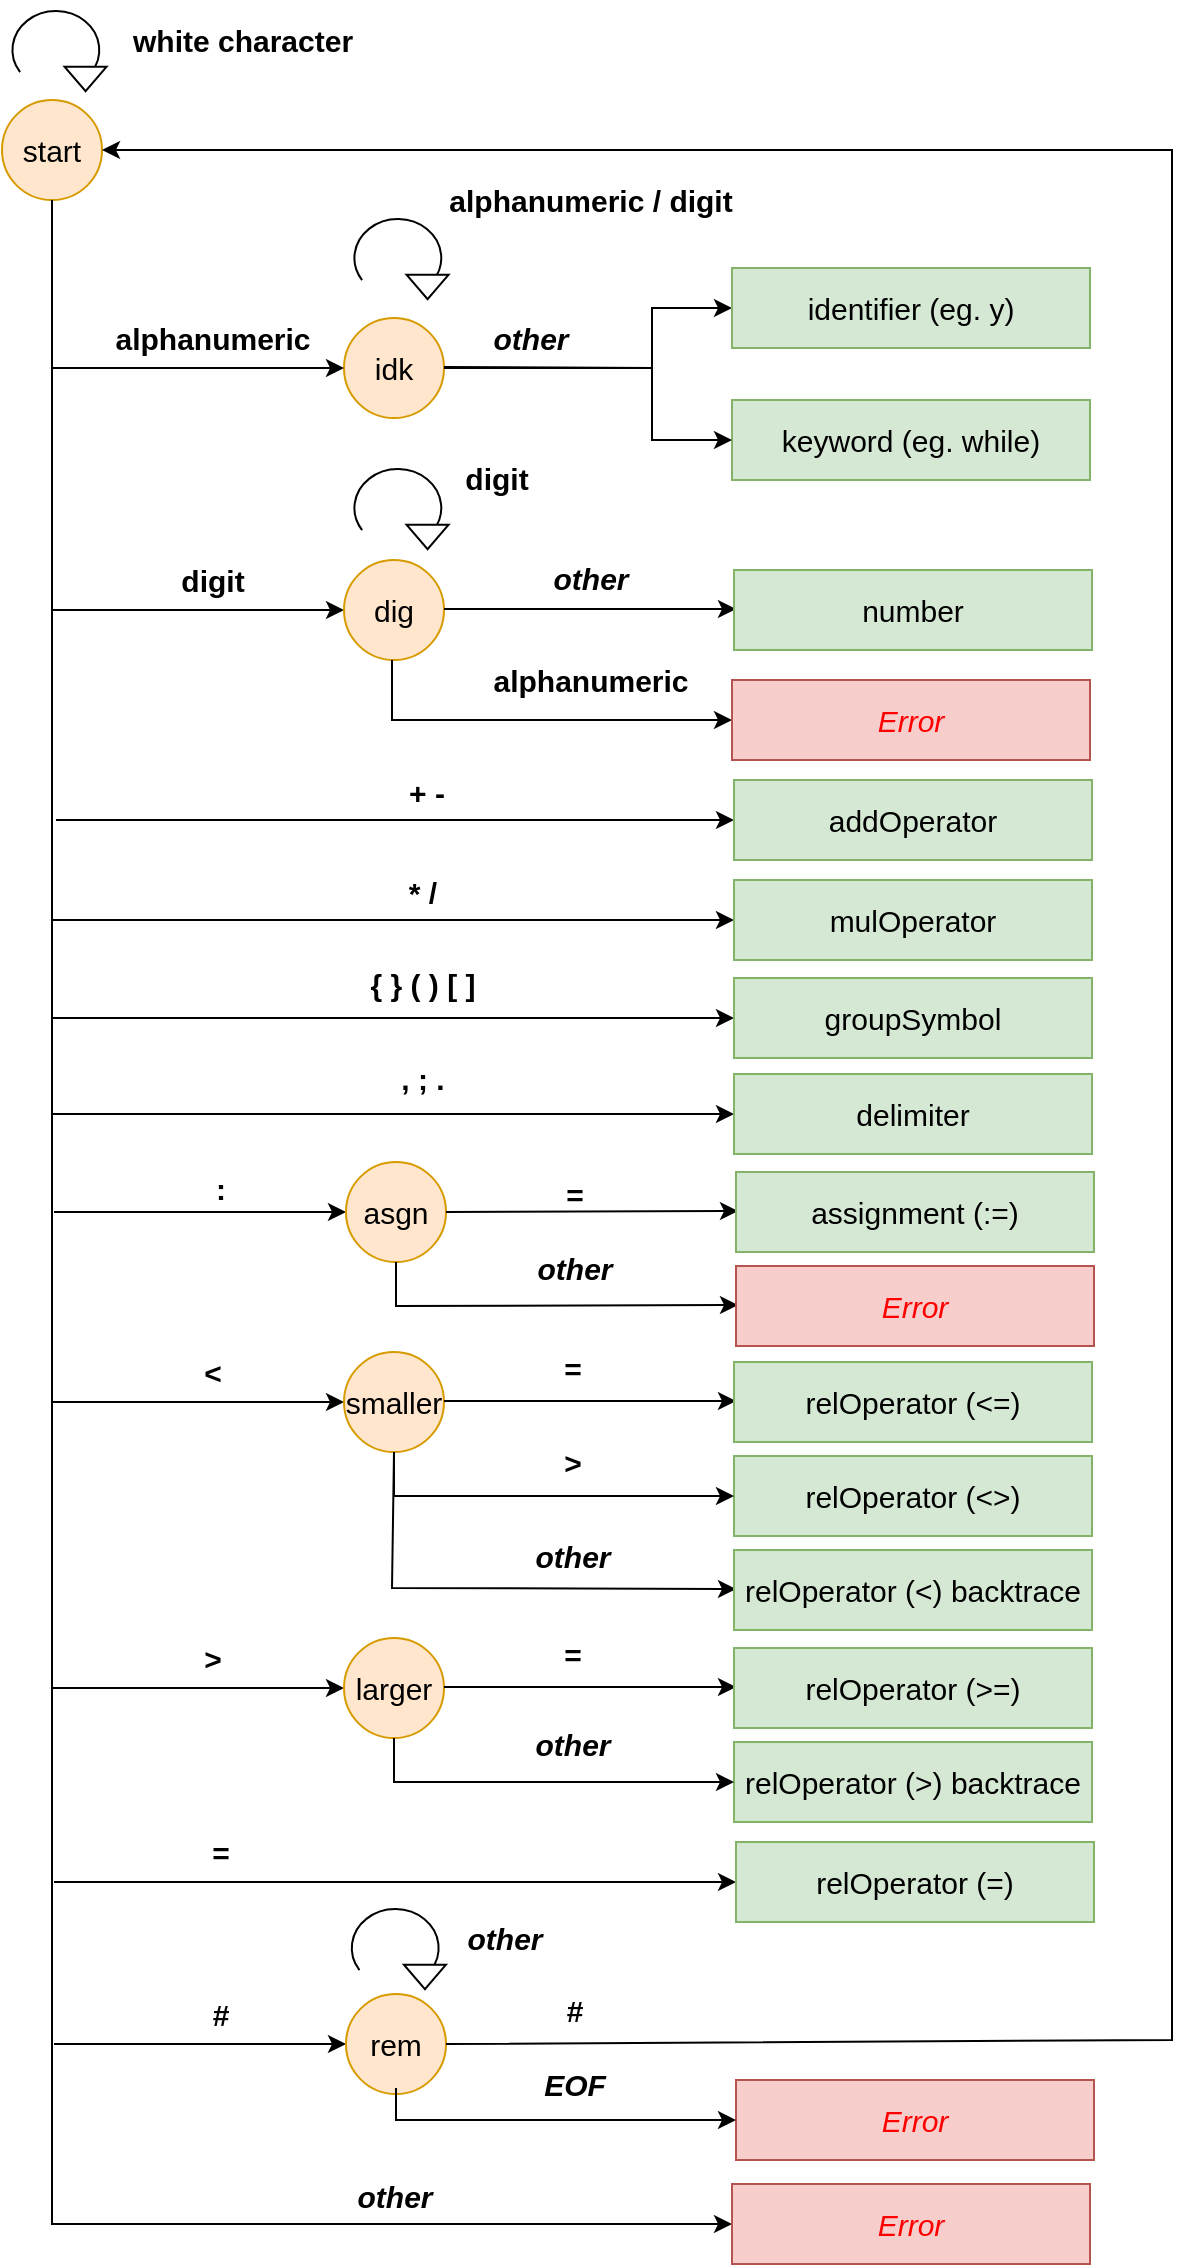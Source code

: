 <mxfile version="16.6.6" type="device"><diagram id="XIQJqAr75WNODRQgN0nJ" name="Page-1"><mxGraphModel dx="780" dy="1112" grid="1" gridSize="10" guides="1" tooltips="1" connect="1" arrows="1" fold="1" page="1" pageScale="1" pageWidth="827" pageHeight="1169" math="0" shadow="0"><root><mxCell id="0"/><mxCell id="1" parent="0"/><mxCell id="dtUbARlH5G4TMJ-PRlZ0-1" value="&lt;font style=&quot;font-size: 15px&quot;&gt;start&lt;/font&gt;" style="ellipse;whiteSpace=wrap;html=1;aspect=fixed;fillColor=#ffe6cc;strokeColor=#d79b00;" parent="1" vertex="1"><mxGeometry x="95" y="60" width="50" height="50" as="geometry"/></mxCell><mxCell id="dtUbARlH5G4TMJ-PRlZ0-8" value="" style="group" parent="1" vertex="1" connectable="0"><mxGeometry x="105" y="10" width="40" height="50" as="geometry"/></mxCell><mxCell id="dtUbARlH5G4TMJ-PRlZ0-4" value="" style="verticalLabelPosition=bottom;verticalAlign=top;html=1;shape=mxgraph.basic.arc;startAngle=0.404;endAngle=0.1;strokeWidth=1;fillColor=default;rotation=90;" parent="dtUbARlH5G4TMJ-PRlZ0-8" vertex="1"><mxGeometry x="-2.564" y="3.289" width="38.974" height="43.421" as="geometry"/></mxCell><mxCell id="dtUbARlH5G4TMJ-PRlZ0-6" value="" style="triangle;whiteSpace=wrap;html=1;strokeWidth=1;fillColor=default;rotation=90;" parent="dtUbARlH5G4TMJ-PRlZ0-8" vertex="1"><mxGeometry x="25.641" y="28.947" width="12.308" height="21.053" as="geometry"/></mxCell><mxCell id="dtUbARlH5G4TMJ-PRlZ0-9" value="&lt;b&gt;white character&lt;/b&gt;" style="text;html=1;resizable=0;autosize=1;align=center;verticalAlign=middle;points=[];fillColor=none;strokeColor=none;rounded=0;fontSize=15;" parent="1" vertex="1"><mxGeometry x="150" y="20" width="130" height="20" as="geometry"/></mxCell><mxCell id="dtUbARlH5G4TMJ-PRlZ0-11" value="&lt;span style=&quot;font-size: 15px&quot;&gt;idk&lt;/span&gt;" style="ellipse;whiteSpace=wrap;html=1;aspect=fixed;fillColor=#ffe6cc;strokeColor=#d79b00;" parent="1" vertex="1"><mxGeometry x="266" y="169" width="50" height="50" as="geometry"/></mxCell><mxCell id="dtUbARlH5G4TMJ-PRlZ0-12" value="" style="group" parent="1" vertex="1" connectable="0"><mxGeometry x="276" y="109" width="40" height="50" as="geometry"/></mxCell><mxCell id="dtUbARlH5G4TMJ-PRlZ0-13" value="" style="verticalLabelPosition=bottom;verticalAlign=top;html=1;shape=mxgraph.basic.arc;startAngle=0.404;endAngle=0.1;strokeWidth=1;fillColor=default;rotation=90;" parent="dtUbARlH5G4TMJ-PRlZ0-12" vertex="1"><mxGeometry x="-2.564" y="8.289" width="38.974" height="43.421" as="geometry"/></mxCell><mxCell id="dtUbARlH5G4TMJ-PRlZ0-14" value="" style="triangle;whiteSpace=wrap;html=1;strokeWidth=1;fillColor=default;rotation=90;" parent="dtUbARlH5G4TMJ-PRlZ0-12" vertex="1"><mxGeometry x="25.641" y="33.947" width="12.308" height="21.053" as="geometry"/></mxCell><mxCell id="dtUbARlH5G4TMJ-PRlZ0-15" value="&lt;b&gt;alphanumeric / digit&lt;/b&gt;" style="text;html=1;resizable=0;autosize=1;align=center;verticalAlign=middle;points=[];fillColor=none;strokeColor=none;rounded=0;fontSize=15;" parent="1" vertex="1"><mxGeometry x="308.5" y="100" width="160" height="20" as="geometry"/></mxCell><mxCell id="dtUbARlH5G4TMJ-PRlZ0-16" value="" style="endArrow=classic;html=1;rounded=0;fontSize=15;entryX=0;entryY=0.5;entryDx=0;entryDy=0;endFill=1;" parent="1" target="dtUbARlH5G4TMJ-PRlZ0-11" edge="1"><mxGeometry width="50" height="50" relative="1" as="geometry"><mxPoint x="120" y="194" as="sourcePoint"/><mxPoint x="420" y="574" as="targetPoint"/></mxGeometry></mxCell><mxCell id="dtUbARlH5G4TMJ-PRlZ0-17" value="&lt;b&gt;alphanumeric&lt;/b&gt;" style="text;html=1;resizable=0;autosize=1;align=center;verticalAlign=middle;points=[];fillColor=none;strokeColor=none;rounded=0;fontSize=15;" parent="1" vertex="1"><mxGeometry x="145" y="169" width="110" height="20" as="geometry"/></mxCell><mxCell id="dtUbARlH5G4TMJ-PRlZ0-18" value="" style="endArrow=classic;html=1;rounded=0;fontSize=15;entryX=0;entryY=0.5;entryDx=0;entryDy=0;strokeColor=default;endFill=1;" parent="1" target="dtUbARlH5G4TMJ-PRlZ0-19" edge="1"><mxGeometry width="50" height="50" relative="1" as="geometry"><mxPoint x="316" y="193.5" as="sourcePoint"/><mxPoint x="400" y="194" as="targetPoint"/><Array as="points"><mxPoint x="420" y="194"/><mxPoint x="420" y="164"/></Array></mxGeometry></mxCell><mxCell id="dtUbARlH5G4TMJ-PRlZ0-19" value="identifier (eg. y)" style="rounded=0;whiteSpace=wrap;html=1;fontSize=15;strokeWidth=1;fillColor=#d5e8d4;strokeColor=#82b366;" parent="1" vertex="1"><mxGeometry x="460" y="144" width="179" height="40" as="geometry"/></mxCell><mxCell id="dtUbARlH5G4TMJ-PRlZ0-35" value="" style="endArrow=classic;html=1;rounded=0;fontSize=15;entryX=0;entryY=0.5;entryDx=0;entryDy=0;endFill=1;" parent="1" edge="1"><mxGeometry width="50" height="50" relative="1" as="geometry"><mxPoint x="120" y="315" as="sourcePoint"/><mxPoint x="266" y="315" as="targetPoint"/></mxGeometry></mxCell><mxCell id="dtUbARlH5G4TMJ-PRlZ0-36" value="&lt;font style=&quot;font-size: 15px&quot;&gt;dig&lt;/font&gt;" style="ellipse;whiteSpace=wrap;html=1;aspect=fixed;fillColor=#ffe6cc;strokeColor=#d79b00;" parent="1" vertex="1"><mxGeometry x="266" y="290" width="50" height="50" as="geometry"/></mxCell><mxCell id="dtUbARlH5G4TMJ-PRlZ0-37" value="" style="group" parent="1" vertex="1" connectable="0"><mxGeometry x="276" y="239" width="40" height="50" as="geometry"/></mxCell><mxCell id="dtUbARlH5G4TMJ-PRlZ0-38" value="" style="verticalLabelPosition=bottom;verticalAlign=top;html=1;shape=mxgraph.basic.arc;startAngle=0.404;endAngle=0.1;strokeWidth=1;fillColor=default;rotation=90;" parent="dtUbARlH5G4TMJ-PRlZ0-37" vertex="1"><mxGeometry x="-2.564" y="3.289" width="38.974" height="43.421" as="geometry"/></mxCell><mxCell id="dtUbARlH5G4TMJ-PRlZ0-39" value="" style="triangle;whiteSpace=wrap;html=1;strokeWidth=1;fillColor=default;rotation=90;" parent="dtUbARlH5G4TMJ-PRlZ0-37" vertex="1"><mxGeometry x="25.641" y="28.947" width="12.308" height="21.053" as="geometry"/></mxCell><mxCell id="dtUbARlH5G4TMJ-PRlZ0-40" value="&lt;b&gt;digit&lt;/b&gt;" style="text;html=1;resizable=0;autosize=1;align=center;verticalAlign=middle;points=[];fillColor=none;strokeColor=none;rounded=0;fontSize=15;" parent="1" vertex="1"><mxGeometry x="317" y="239" width="50" height="20" as="geometry"/></mxCell><mxCell id="dtUbARlH5G4TMJ-PRlZ0-41" value="" style="endArrow=classic;html=1;rounded=0;fontSize=15;entryX=0;entryY=0.5;entryDx=0;entryDy=0;endFill=1;" parent="1" edge="1"><mxGeometry width="50" height="50" relative="1" as="geometry"><mxPoint x="316" y="314.5" as="sourcePoint"/><mxPoint x="462" y="314.5" as="targetPoint"/></mxGeometry></mxCell><mxCell id="dtUbARlH5G4TMJ-PRlZ0-42" value="number" style="rounded=0;whiteSpace=wrap;html=1;fontSize=15;strokeWidth=1;fillColor=#d5e8d4;strokeColor=#82b366;" parent="1" vertex="1"><mxGeometry x="461" y="295" width="179" height="40" as="geometry"/></mxCell><mxCell id="dtUbARlH5G4TMJ-PRlZ0-43" value="&lt;b&gt;digit&lt;/b&gt;" style="text;html=1;resizable=0;autosize=1;align=center;verticalAlign=middle;points=[];fillColor=none;strokeColor=none;rounded=0;fontSize=15;" parent="1" vertex="1"><mxGeometry x="175" y="290" width="50" height="20" as="geometry"/></mxCell><mxCell id="dtUbARlH5G4TMJ-PRlZ0-44" value="" style="endArrow=classic;html=1;rounded=0;fontSize=15;entryX=0;entryY=0.5;entryDx=0;entryDy=0;endFill=1;" parent="1" target="dtUbARlH5G4TMJ-PRlZ0-45" edge="1"><mxGeometry width="50" height="50" relative="1" as="geometry"><mxPoint x="122" y="420" as="sourcePoint"/><mxPoint x="268" y="420" as="targetPoint"/></mxGeometry></mxCell><mxCell id="dtUbARlH5G4TMJ-PRlZ0-45" value="addOperator" style="rounded=0;whiteSpace=wrap;html=1;fontSize=15;strokeWidth=1;fillColor=#d5e8d4;strokeColor=#82b366;" parent="1" vertex="1"><mxGeometry x="461" y="400" width="179" height="40" as="geometry"/></mxCell><mxCell id="dtUbARlH5G4TMJ-PRlZ0-46" value="&lt;b&gt;+&amp;nbsp;-&lt;/b&gt;" style="text;html=1;resizable=0;autosize=1;align=center;verticalAlign=middle;points=[];fillColor=none;strokeColor=none;rounded=0;fontSize=15;" parent="1" vertex="1"><mxGeometry x="292" y="396" width="30" height="20" as="geometry"/></mxCell><mxCell id="dtUbARlH5G4TMJ-PRlZ0-50" value="" style="endArrow=classic;html=1;rounded=0;fontSize=15;entryX=0;entryY=0.5;entryDx=0;entryDy=0;endFill=1;" parent="1" target="dtUbARlH5G4TMJ-PRlZ0-51" edge="1"><mxGeometry width="50" height="50" relative="1" as="geometry"><mxPoint x="120" y="470" as="sourcePoint"/><mxPoint x="266" y="470" as="targetPoint"/></mxGeometry></mxCell><mxCell id="dtUbARlH5G4TMJ-PRlZ0-51" value="mulOperator" style="rounded=0;whiteSpace=wrap;html=1;fontSize=15;strokeWidth=1;fillColor=#d5e8d4;strokeColor=#82b366;" parent="1" vertex="1"><mxGeometry x="461" y="450" width="179" height="40" as="geometry"/></mxCell><mxCell id="dtUbARlH5G4TMJ-PRlZ0-52" value="&lt;b&gt;* /&lt;/b&gt;" style="text;html=1;resizable=0;autosize=1;align=center;verticalAlign=middle;points=[];fillColor=none;strokeColor=none;rounded=0;fontSize=15;" parent="1" vertex="1"><mxGeometry x="290" y="446" width="30" height="20" as="geometry"/></mxCell><mxCell id="dtUbARlH5G4TMJ-PRlZ0-53" value="" style="endArrow=classic;html=1;rounded=0;fontSize=15;entryX=0;entryY=0.5;entryDx=0;entryDy=0;endFill=1;" parent="1" target="dtUbARlH5G4TMJ-PRlZ0-54" edge="1"><mxGeometry width="50" height="50" relative="1" as="geometry"><mxPoint x="120" y="519" as="sourcePoint"/><mxPoint x="266" y="519" as="targetPoint"/></mxGeometry></mxCell><mxCell id="dtUbARlH5G4TMJ-PRlZ0-54" value="groupSymbol" style="rounded=0;whiteSpace=wrap;html=1;fontSize=15;strokeWidth=1;fillColor=#d5e8d4;strokeColor=#82b366;" parent="1" vertex="1"><mxGeometry x="461" y="499" width="179" height="40" as="geometry"/></mxCell><mxCell id="dtUbARlH5G4TMJ-PRlZ0-55" value="&lt;b&gt;{ } ( ) [ ]&lt;/b&gt;" style="text;html=1;resizable=0;autosize=1;align=center;verticalAlign=middle;points=[];fillColor=none;strokeColor=none;rounded=0;fontSize=15;" parent="1" vertex="1"><mxGeometry x="270" y="492" width="70" height="20" as="geometry"/></mxCell><mxCell id="dtUbARlH5G4TMJ-PRlZ0-56" value="" style="endArrow=classic;html=1;rounded=0;fontSize=15;entryX=0;entryY=0.5;entryDx=0;entryDy=0;endFill=1;" parent="1" target="dtUbARlH5G4TMJ-PRlZ0-57" edge="1"><mxGeometry width="50" height="50" relative="1" as="geometry"><mxPoint x="120" y="567" as="sourcePoint"/><mxPoint x="266" y="567" as="targetPoint"/></mxGeometry></mxCell><mxCell id="dtUbARlH5G4TMJ-PRlZ0-57" value="delimiter" style="rounded=0;whiteSpace=wrap;html=1;fontSize=15;strokeWidth=1;fillColor=#d5e8d4;strokeColor=#82b366;" parent="1" vertex="1"><mxGeometry x="461" y="547" width="179" height="40" as="geometry"/></mxCell><mxCell id="dtUbARlH5G4TMJ-PRlZ0-58" value="&lt;b&gt;, ; .&lt;/b&gt;" style="text;html=1;resizable=0;autosize=1;align=center;verticalAlign=middle;points=[];fillColor=none;strokeColor=none;rounded=0;fontSize=15;" parent="1" vertex="1"><mxGeometry x="285" y="539" width="40" height="20" as="geometry"/></mxCell><mxCell id="dtUbARlH5G4TMJ-PRlZ0-59" value="" style="endArrow=classic;html=1;rounded=0;fontSize=15;entryX=0;entryY=0.5;entryDx=0;entryDy=0;endFill=1;" parent="1" edge="1"><mxGeometry width="50" height="50" relative="1" as="geometry"><mxPoint x="120" y="711" as="sourcePoint"/><mxPoint x="266" y="711" as="targetPoint"/></mxGeometry></mxCell><mxCell id="dtUbARlH5G4TMJ-PRlZ0-60" value="&lt;font style=&quot;font-size: 15px&quot;&gt;smaller&lt;/font&gt;" style="ellipse;whiteSpace=wrap;html=1;aspect=fixed;fillColor=#ffe6cc;strokeColor=#d79b00;" parent="1" vertex="1"><mxGeometry x="266" y="686" width="50" height="50" as="geometry"/></mxCell><mxCell id="dtUbARlH5G4TMJ-PRlZ0-65" value="" style="endArrow=classic;html=1;rounded=0;fontSize=15;entryX=0;entryY=0.5;entryDx=0;entryDy=0;endFill=1;" parent="1" edge="1"><mxGeometry width="50" height="50" relative="1" as="geometry"><mxPoint x="316" y="710.5" as="sourcePoint"/><mxPoint x="462" y="710.5" as="targetPoint"/></mxGeometry></mxCell><mxCell id="dtUbARlH5G4TMJ-PRlZ0-66" value="relOperator (&amp;lt;=)" style="rounded=0;whiteSpace=wrap;html=1;fontSize=15;strokeWidth=1;fillColor=#d5e8d4;strokeColor=#82b366;" parent="1" vertex="1"><mxGeometry x="461" y="691" width="179" height="40" as="geometry"/></mxCell><mxCell id="dtUbARlH5G4TMJ-PRlZ0-67" value="&lt;b&gt;&amp;lt;&lt;/b&gt;" style="text;html=1;resizable=0;autosize=1;align=center;verticalAlign=middle;points=[];fillColor=none;strokeColor=none;rounded=0;fontSize=15;" parent="1" vertex="1"><mxGeometry x="190" y="686" width="20" height="20" as="geometry"/></mxCell><mxCell id="dtUbARlH5G4TMJ-PRlZ0-68" value="&lt;b&gt;=&lt;/b&gt;" style="text;html=1;resizable=0;autosize=1;align=center;verticalAlign=middle;points=[];fillColor=none;strokeColor=none;rounded=0;fontSize=15;" parent="1" vertex="1"><mxGeometry x="370" y="684" width="20" height="20" as="geometry"/></mxCell><mxCell id="dtUbARlH5G4TMJ-PRlZ0-70" value="relOperator (&amp;lt;&amp;gt;)" style="rounded=0;whiteSpace=wrap;html=1;fontSize=15;strokeWidth=1;fillColor=#d5e8d4;strokeColor=#82b366;" parent="1" vertex="1"><mxGeometry x="461" y="738" width="179" height="40" as="geometry"/></mxCell><mxCell id="dtUbARlH5G4TMJ-PRlZ0-71" value="&lt;b&gt;&amp;gt;&lt;/b&gt;" style="text;html=1;resizable=0;autosize=1;align=center;verticalAlign=middle;points=[];fillColor=none;strokeColor=none;rounded=0;fontSize=15;" parent="1" vertex="1"><mxGeometry x="370" y="731" width="20" height="20" as="geometry"/></mxCell><mxCell id="dtUbARlH5G4TMJ-PRlZ0-72" value="" style="endArrow=classic;html=1;rounded=0;fontSize=15;entryX=0;entryY=0.5;entryDx=0;entryDy=0;exitX=0.5;exitY=1;exitDx=0;exitDy=0;endFill=1;" parent="1" source="dtUbARlH5G4TMJ-PRlZ0-60" edge="1"><mxGeometry width="50" height="50" relative="1" as="geometry"><mxPoint x="290" y="794" as="sourcePoint"/><mxPoint x="462" y="804.5" as="targetPoint"/><Array as="points"><mxPoint x="290" y="804"/></Array></mxGeometry></mxCell><mxCell id="dtUbARlH5G4TMJ-PRlZ0-73" value="relOperator (&amp;lt;) backtrace" style="rounded=0;whiteSpace=wrap;html=1;fontSize=15;strokeWidth=1;fillColor=#d5e8d4;strokeColor=#82b366;" parent="1" vertex="1"><mxGeometry x="461" y="785" width="179" height="40" as="geometry"/></mxCell><mxCell id="dtUbARlH5G4TMJ-PRlZ0-74" value="&lt;i&gt;&lt;b&gt;other&lt;/b&gt;&lt;/i&gt;" style="text;html=1;resizable=0;autosize=1;align=center;verticalAlign=middle;points=[];fillColor=none;strokeColor=none;rounded=0;fontSize=15;" parent="1" vertex="1"><mxGeometry x="355" y="778" width="50" height="20" as="geometry"/></mxCell><mxCell id="dtUbARlH5G4TMJ-PRlZ0-76" value="" style="endArrow=classic;html=1;rounded=0;fontSize=15;entryX=0;entryY=0.5;entryDx=0;entryDy=0;endFill=1;" parent="1" edge="1"><mxGeometry width="50" height="50" relative="1" as="geometry"><mxPoint x="120" y="854" as="sourcePoint"/><mxPoint x="266" y="854" as="targetPoint"/></mxGeometry></mxCell><mxCell id="dtUbARlH5G4TMJ-PRlZ0-77" value="&lt;font style=&quot;font-size: 15px&quot;&gt;larger&lt;/font&gt;" style="ellipse;whiteSpace=wrap;html=1;aspect=fixed;fillColor=#ffe6cc;strokeColor=#d79b00;" parent="1" vertex="1"><mxGeometry x="266" y="829" width="50" height="50" as="geometry"/></mxCell><mxCell id="dtUbARlH5G4TMJ-PRlZ0-78" value="" style="endArrow=classic;html=1;rounded=0;fontSize=15;entryX=0;entryY=0.5;entryDx=0;entryDy=0;endFill=1;" parent="1" edge="1"><mxGeometry width="50" height="50" relative="1" as="geometry"><mxPoint x="316" y="853.5" as="sourcePoint"/><mxPoint x="462" y="853.5" as="targetPoint"/></mxGeometry></mxCell><mxCell id="dtUbARlH5G4TMJ-PRlZ0-79" value="relOperator (&amp;gt;=)" style="rounded=0;whiteSpace=wrap;html=1;fontSize=15;strokeWidth=1;fillColor=#d5e8d4;strokeColor=#82b366;" parent="1" vertex="1"><mxGeometry x="461" y="834" width="179" height="40" as="geometry"/></mxCell><mxCell id="dtUbARlH5G4TMJ-PRlZ0-80" value="&lt;b&gt;&amp;gt;&lt;/b&gt;" style="text;html=1;resizable=0;autosize=1;align=center;verticalAlign=middle;points=[];fillColor=none;strokeColor=none;rounded=0;fontSize=15;" parent="1" vertex="1"><mxGeometry x="190" y="829" width="20" height="20" as="geometry"/></mxCell><mxCell id="dtUbARlH5G4TMJ-PRlZ0-81" value="&lt;b&gt;=&lt;/b&gt;" style="text;html=1;resizable=0;autosize=1;align=center;verticalAlign=middle;points=[];fillColor=none;strokeColor=none;rounded=0;fontSize=15;" parent="1" vertex="1"><mxGeometry x="370" y="827" width="20" height="20" as="geometry"/></mxCell><mxCell id="dtUbARlH5G4TMJ-PRlZ0-83" value="relOperator (&amp;gt;) backtrace" style="rounded=0;whiteSpace=wrap;html=1;fontSize=15;strokeWidth=1;fillColor=#d5e8d4;strokeColor=#82b366;" parent="1" vertex="1"><mxGeometry x="461" y="881" width="179" height="40" as="geometry"/></mxCell><mxCell id="dtUbARlH5G4TMJ-PRlZ0-87" value="&lt;i&gt;&lt;b&gt;other&lt;/b&gt;&lt;/i&gt;" style="text;html=1;resizable=0;autosize=1;align=center;verticalAlign=middle;points=[];fillColor=none;strokeColor=none;rounded=0;fontSize=15;" parent="1" vertex="1"><mxGeometry x="355" y="872" width="50" height="20" as="geometry"/></mxCell><mxCell id="dtUbARlH5G4TMJ-PRlZ0-89" value="" style="endArrow=classic;html=1;rounded=0;fontSize=15;entryX=0;entryY=0.5;entryDx=0;entryDy=0;endFill=1;" parent="1" edge="1" target="dtUbARlH5G4TMJ-PRlZ0-90"><mxGeometry width="50" height="50" relative="1" as="geometry"><mxPoint x="121" y="616" as="sourcePoint"/><mxPoint x="240" y="616" as="targetPoint"/></mxGeometry></mxCell><mxCell id="dtUbARlH5G4TMJ-PRlZ0-90" value="&lt;font style=&quot;font-size: 15px&quot;&gt;asgn&lt;/font&gt;" style="ellipse;whiteSpace=wrap;html=1;aspect=fixed;fillColor=#ffe6cc;strokeColor=#d79b00;" parent="1" vertex="1"><mxGeometry x="267" y="591" width="50" height="50" as="geometry"/></mxCell><mxCell id="dtUbARlH5G4TMJ-PRlZ0-91" value="" style="endArrow=classic;html=1;rounded=0;fontSize=15;entryX=0;entryY=0.5;entryDx=0;entryDy=0;exitX=1;exitY=0.5;exitDx=0;exitDy=0;endFill=1;" parent="1" edge="1" source="dtUbARlH5G4TMJ-PRlZ0-90"><mxGeometry width="50" height="50" relative="1" as="geometry"><mxPoint x="340" y="616" as="sourcePoint"/><mxPoint x="463" y="615.5" as="targetPoint"/></mxGeometry></mxCell><mxCell id="dtUbARlH5G4TMJ-PRlZ0-92" value="assignment (:=)" style="rounded=0;whiteSpace=wrap;html=1;fontSize=15;strokeWidth=1;fillColor=#d5e8d4;strokeColor=#82b366;" parent="1" vertex="1"><mxGeometry x="462" y="596" width="179" height="40" as="geometry"/></mxCell><mxCell id="dtUbARlH5G4TMJ-PRlZ0-93" value="&lt;b&gt;:&lt;/b&gt;" style="text;html=1;resizable=0;autosize=1;align=center;verticalAlign=middle;points=[];fillColor=none;strokeColor=none;rounded=0;fontSize=15;" parent="1" vertex="1"><mxGeometry x="194" y="594" width="20" height="20" as="geometry"/></mxCell><mxCell id="dtUbARlH5G4TMJ-PRlZ0-94" value="&lt;b&gt;=&lt;/b&gt;" style="text;html=1;resizable=0;autosize=1;align=center;verticalAlign=middle;points=[];fillColor=none;strokeColor=none;rounded=0;fontSize=15;" parent="1" vertex="1"><mxGeometry x="371" y="597" width="20" height="20" as="geometry"/></mxCell><mxCell id="dtUbARlH5G4TMJ-PRlZ0-95" value="" style="endArrow=classic;html=1;rounded=0;fontSize=15;entryX=0;entryY=0.5;entryDx=0;entryDy=0;endFill=1;exitX=0.5;exitY=1;exitDx=0;exitDy=0;" parent="1" edge="1" source="dtUbARlH5G4TMJ-PRlZ0-90"><mxGeometry width="50" height="50" relative="1" as="geometry"><mxPoint x="292" y="650" as="sourcePoint"/><mxPoint x="463" y="662.5" as="targetPoint"/><Array as="points"><mxPoint x="292" y="663"/></Array></mxGeometry></mxCell><mxCell id="dtUbARlH5G4TMJ-PRlZ0-96" value="&lt;i&gt;&lt;font color=&quot;#ff0000&quot;&gt;Error&lt;/font&gt;&lt;/i&gt;" style="rounded=0;whiteSpace=wrap;html=1;fontSize=15;strokeWidth=1;fillColor=#f8cecc;strokeColor=#b85450;" parent="1" vertex="1"><mxGeometry x="462" y="643" width="179" height="40" as="geometry"/></mxCell><mxCell id="dtUbARlH5G4TMJ-PRlZ0-97" value="&lt;i&gt;&lt;b&gt;other&lt;/b&gt;&lt;/i&gt;" style="text;html=1;resizable=0;autosize=1;align=center;verticalAlign=middle;points=[];fillColor=none;strokeColor=none;rounded=0;fontSize=15;" parent="1" vertex="1"><mxGeometry x="356" y="634" width="50" height="20" as="geometry"/></mxCell><mxCell id="dtUbARlH5G4TMJ-PRlZ0-99" value="" style="endArrow=classic;html=1;rounded=0;fontSize=15;entryX=0;entryY=0.5;entryDx=0;entryDy=0;endFill=1;" parent="1" edge="1"><mxGeometry width="50" height="50" relative="1" as="geometry"><mxPoint x="121" y="1032" as="sourcePoint"/><mxPoint x="267" y="1032" as="targetPoint"/></mxGeometry></mxCell><mxCell id="dtUbARlH5G4TMJ-PRlZ0-100" value="&lt;font style=&quot;font-size: 15px&quot;&gt;rem&lt;/font&gt;" style="ellipse;whiteSpace=wrap;html=1;aspect=fixed;fillColor=#ffe6cc;strokeColor=#d79b00;" parent="1" vertex="1"><mxGeometry x="267" y="1007" width="50" height="50" as="geometry"/></mxCell><mxCell id="dtUbARlH5G4TMJ-PRlZ0-101" value="" style="endArrow=classic;html=1;rounded=0;fontSize=15;entryX=1;entryY=0.5;entryDx=0;entryDy=0;exitX=1;exitY=0.5;exitDx=0;exitDy=0;endFill=1;" parent="1" source="dtUbARlH5G4TMJ-PRlZ0-100" target="dtUbARlH5G4TMJ-PRlZ0-1" edge="1"><mxGeometry width="50" height="50" relative="1" as="geometry"><mxPoint x="400" y="1150" as="sourcePoint"/><mxPoint x="440" y="740" as="targetPoint"/><Array as="points"><mxPoint x="680" y="1030"/><mxPoint x="680" y="85"/></Array></mxGeometry></mxCell><mxCell id="dtUbARlH5G4TMJ-PRlZ0-103" value="&lt;b&gt;#&lt;/b&gt;" style="text;html=1;resizable=0;autosize=1;align=center;verticalAlign=middle;points=[];fillColor=none;strokeColor=none;rounded=0;fontSize=15;" parent="1" vertex="1"><mxGeometry x="194" y="1007" width="20" height="20" as="geometry"/></mxCell><mxCell id="dtUbARlH5G4TMJ-PRlZ0-104" value="&lt;b&gt;#&lt;/b&gt;" style="text;html=1;resizable=0;autosize=1;align=center;verticalAlign=middle;points=[];fillColor=none;strokeColor=none;rounded=0;fontSize=15;" parent="1" vertex="1"><mxGeometry x="371" y="1005" width="20" height="20" as="geometry"/></mxCell><mxCell id="dtUbARlH5G4TMJ-PRlZ0-106" value="&lt;i&gt;&lt;font color=&quot;#ff0000&quot;&gt;Error&lt;/font&gt;&lt;/i&gt;" style="rounded=0;whiteSpace=wrap;html=1;fontSize=15;strokeWidth=1;fillColor=#f8cecc;strokeColor=#b85450;" parent="1" vertex="1"><mxGeometry x="462" y="1050" width="179" height="40" as="geometry"/></mxCell><mxCell id="dtUbARlH5G4TMJ-PRlZ0-107" value="&lt;i&gt;&lt;b&gt;EOF&lt;/b&gt;&lt;/i&gt;" style="text;html=1;resizable=0;autosize=1;align=center;verticalAlign=middle;points=[];fillColor=none;strokeColor=none;rounded=0;fontSize=15;" parent="1" vertex="1"><mxGeometry x="356" y="1042" width="50" height="20" as="geometry"/></mxCell><mxCell id="dtUbARlH5G4TMJ-PRlZ0-108" value="" style="endArrow=none;html=1;rounded=0;fontSize=15;exitX=0;exitY=0.5;exitDx=0;exitDy=0;endFill=0;startArrow=classic;startFill=1;entryX=0.5;entryY=1;entryDx=0;entryDy=0;" parent="1" source="dtUbARlH5G4TMJ-PRlZ0-106" edge="1"><mxGeometry width="50" height="50" relative="1" as="geometry"><mxPoint x="292" y="1070" as="sourcePoint"/><mxPoint x="292" y="1054" as="targetPoint"/><Array as="points"><mxPoint x="292" y="1070"/></Array></mxGeometry></mxCell><mxCell id="dtUbARlH5G4TMJ-PRlZ0-109" value="" style="group" parent="1" vertex="1" connectable="0"><mxGeometry x="274.68" y="977" width="42.321" height="50" as="geometry"/></mxCell><mxCell id="dtUbARlH5G4TMJ-PRlZ0-112" value="" style="group" parent="dtUbARlH5G4TMJ-PRlZ0-109" vertex="1" connectable="0"><mxGeometry x="-4.787" y="-12.487" width="47.109" height="40.115" as="geometry"/></mxCell><mxCell id="dtUbARlH5G4TMJ-PRlZ0-110" value="" style="verticalLabelPosition=bottom;verticalAlign=top;html=1;shape=mxgraph.basic.arc;startAngle=0.404;endAngle=0.1;strokeWidth=1;fillColor=default;rotation=90;" parent="dtUbARlH5G4TMJ-PRlZ0-112" vertex="1"><mxGeometry x="2.223" y="-2.223" width="38.974" height="43.421" as="geometry"/></mxCell><mxCell id="dtUbARlH5G4TMJ-PRlZ0-111" value="" style="triangle;whiteSpace=wrap;html=1;strokeWidth=1;fillColor=default;rotation=90;" parent="dtUbARlH5G4TMJ-PRlZ0-112" vertex="1"><mxGeometry x="30.428" y="23.435" width="12.308" height="21.053" as="geometry"/></mxCell><mxCell id="dtUbARlH5G4TMJ-PRlZ0-129" value="" style="endArrow=classic;html=1;rounded=0;fontSize=15;entryX=0;entryY=0.5;entryDx=0;entryDy=0;exitX=0.5;exitY=1;exitDx=0;exitDy=0;endFill=1;" parent="1" target="dtUbARlH5G4TMJ-PRlZ0-130" edge="1" source="dtUbARlH5G4TMJ-PRlZ0-1"><mxGeometry width="50" height="50" relative="1" as="geometry"><mxPoint x="120" y="1134" as="sourcePoint"/><mxPoint x="266" y="1140" as="targetPoint"/><Array as="points"><mxPoint x="120" y="1122"/></Array></mxGeometry></mxCell><mxCell id="dtUbARlH5G4TMJ-PRlZ0-130" value="&lt;i&gt;&lt;font color=&quot;#ff0000&quot;&gt;Error&lt;/font&gt;&lt;/i&gt;" style="rounded=0;whiteSpace=wrap;html=1;fontSize=15;strokeWidth=1;fillColor=#f8cecc;strokeColor=#b85450;" parent="1" vertex="1"><mxGeometry x="460" y="1102" width="179" height="40" as="geometry"/></mxCell><mxCell id="rrHpOUw6j7EbJGlt-9nY-19" value="&lt;i&gt;&lt;b&gt;other&lt;/b&gt;&lt;/i&gt;" style="text;html=1;resizable=0;autosize=1;align=center;verticalAlign=middle;points=[];fillColor=none;strokeColor=none;rounded=0;fontSize=15;" parent="1" vertex="1"><mxGeometry x="321" y="969" width="50" height="20" as="geometry"/></mxCell><mxCell id="rrHpOUw6j7EbJGlt-9nY-21" value="" style="endArrow=none;html=1;rounded=0;fontColor=#FF0000;exitX=0;exitY=0.5;exitDx=0;exitDy=0;endFill=0;startArrow=classic;startFill=1;" parent="1" edge="1" source="rrHpOUw6j7EbJGlt-9nY-23"><mxGeometry width="50" height="50" relative="1" as="geometry"><mxPoint x="290" y="370" as="sourcePoint"/><mxPoint x="290" y="340" as="targetPoint"/><Array as="points"><mxPoint x="290" y="370"/></Array></mxGeometry></mxCell><mxCell id="rrHpOUw6j7EbJGlt-9nY-23" value="&lt;i&gt;&lt;font color=&quot;#ff0000&quot;&gt;Error&lt;/font&gt;&lt;/i&gt;" style="rounded=0;whiteSpace=wrap;html=1;fontSize=15;strokeWidth=1;fillColor=#f8cecc;strokeColor=#b85450;" parent="1" vertex="1"><mxGeometry x="460" y="350" width="179" height="40" as="geometry"/></mxCell><mxCell id="rrHpOUw6j7EbJGlt-9nY-24" value="&lt;i&gt;&lt;b&gt;other&lt;/b&gt;&lt;/i&gt;" style="text;html=1;resizable=0;autosize=1;align=center;verticalAlign=middle;points=[];fillColor=none;strokeColor=none;rounded=0;fontSize=15;" parent="1" vertex="1"><mxGeometry x="333.5" y="169" width="50" height="20" as="geometry"/></mxCell><mxCell id="rrHpOUw6j7EbJGlt-9nY-25" value="&lt;i&gt;&lt;b&gt;other&lt;/b&gt;&lt;/i&gt;" style="text;html=1;resizable=0;autosize=1;align=center;verticalAlign=middle;points=[];fillColor=none;strokeColor=none;rounded=0;fontSize=15;" parent="1" vertex="1"><mxGeometry x="363.5" y="289" width="50" height="20" as="geometry"/></mxCell><mxCell id="rrHpOUw6j7EbJGlt-9nY-26" value="&lt;b&gt;alphanumeric&lt;/b&gt;" style="text;html=1;resizable=0;autosize=1;align=center;verticalAlign=middle;points=[];fillColor=none;strokeColor=none;rounded=0;fontSize=15;" parent="1" vertex="1"><mxGeometry x="333.5" y="340" width="110" height="20" as="geometry"/></mxCell><mxCell id="rrHpOUw6j7EbJGlt-9nY-27" value="keyword (eg. while)" style="rounded=0;whiteSpace=wrap;html=1;fontSize=15;strokeWidth=1;fillColor=#d5e8d4;strokeColor=#82b366;" parent="1" vertex="1"><mxGeometry x="460" y="210" width="179" height="40" as="geometry"/></mxCell><mxCell id="rrHpOUw6j7EbJGlt-9nY-29" value="" style="endArrow=classic;html=1;rounded=0;fontColor=#FF0000;entryX=0;entryY=0.5;entryDx=0;entryDy=0;exitX=1;exitY=0.5;exitDx=0;exitDy=0;endFill=1;" parent="1" source="dtUbARlH5G4TMJ-PRlZ0-11" target="rrHpOUw6j7EbJGlt-9nY-27" edge="1"><mxGeometry width="50" height="50" relative="1" as="geometry"><mxPoint x="370" y="270" as="sourcePoint"/><mxPoint x="420" y="220" as="targetPoint"/><Array as="points"><mxPoint x="420" y="194"/><mxPoint x="420" y="230"/></Array></mxGeometry></mxCell><mxCell id="rrHpOUw6j7EbJGlt-9nY-30" value="" style="endArrow=classic;html=1;rounded=0;fontColor=#FF0000;exitX=0.5;exitY=1;exitDx=0;exitDy=0;entryX=0;entryY=0.5;entryDx=0;entryDy=0;endFill=1;" parent="1" source="dtUbARlH5G4TMJ-PRlZ0-77" target="dtUbARlH5G4TMJ-PRlZ0-83" edge="1"><mxGeometry width="50" height="50" relative="1" as="geometry"><mxPoint x="370" y="699" as="sourcePoint"/><mxPoint x="420" y="649" as="targetPoint"/><Array as="points"><mxPoint x="291" y="901"/></Array></mxGeometry></mxCell><mxCell id="rrHpOUw6j7EbJGlt-9nY-31" value="" style="endArrow=classic;html=1;rounded=0;fontSize=15;entryX=0;entryY=0.5;entryDx=0;entryDy=0;endFill=1;" parent="1" target="rrHpOUw6j7EbJGlt-9nY-33" edge="1"><mxGeometry width="50" height="50" relative="1" as="geometry"><mxPoint x="121" y="951" as="sourcePoint"/><mxPoint x="267.0" y="951.0" as="targetPoint"/></mxGeometry></mxCell><mxCell id="rrHpOUw6j7EbJGlt-9nY-33" value="relOperator (=)" style="rounded=0;whiteSpace=wrap;html=1;fontSize=15;strokeWidth=1;fillColor=#d5e8d4;strokeColor=#82b366;" parent="1" vertex="1"><mxGeometry x="462" y="931" width="179" height="40" as="geometry"/></mxCell><mxCell id="rrHpOUw6j7EbJGlt-9nY-34" value="&lt;b&gt;=&lt;/b&gt;" style="text;html=1;resizable=0;autosize=1;align=center;verticalAlign=middle;points=[];fillColor=none;strokeColor=none;rounded=0;fontSize=15;" parent="1" vertex="1"><mxGeometry x="194" y="926" width="20" height="20" as="geometry"/></mxCell><mxCell id="rrHpOUw6j7EbJGlt-9nY-37" value="" style="endArrow=classic;html=1;rounded=0;fontColor=#FF0000;entryX=0;entryY=0.5;entryDx=0;entryDy=0;exitX=0.5;exitY=1;exitDx=0;exitDy=0;endFill=1;" parent="1" source="dtUbARlH5G4TMJ-PRlZ0-60" target="dtUbARlH5G4TMJ-PRlZ0-70" edge="1"><mxGeometry width="50" height="50" relative="1" as="geometry"><mxPoint x="310" y="764" as="sourcePoint"/><mxPoint x="360" y="714" as="targetPoint"/><Array as="points"><mxPoint x="291" y="758"/></Array></mxGeometry></mxCell><mxCell id="Jg5Y_6erpv3Gf9Pm-2BR-2" value="&lt;i&gt;&lt;b&gt;other&lt;/b&gt;&lt;/i&gt;" style="text;html=1;resizable=0;autosize=1;align=center;verticalAlign=middle;points=[];fillColor=none;strokeColor=none;rounded=0;fontSize=15;" vertex="1" parent="1"><mxGeometry x="266" y="1098" width="50" height="20" as="geometry"/></mxCell></root></mxGraphModel></diagram></mxfile>